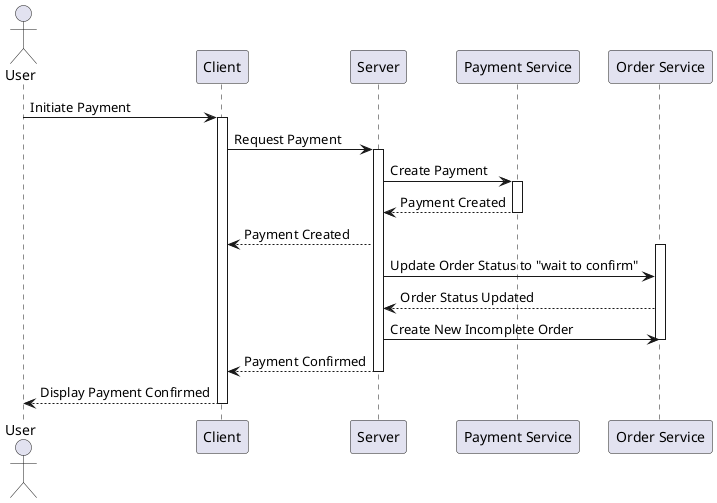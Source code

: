 @startuml
actor User
participant "Client" as Frontend
participant "Server" as Backend
participant "Payment Service" as PaymentService
participant "Order Service" as OrderService

User -> Frontend: Initiate Payment
activate Frontend

Frontend -> Backend: Request Payment
activate Backend

Backend -> PaymentService: Create Payment
activate PaymentService

PaymentService --> Backend: Payment Created
deactivate PaymentService

Backend --> Frontend: Payment Created
activate OrderService

Backend -> OrderService: Update Order Status to "wait to confirm"
OrderService --> Backend: Order Status Updated
Backend -> OrderService: Create New Incomplete Order
deactivate OrderService

Backend --> Frontend: Payment Confirmed
deactivate Backend

Frontend --> User: Display Payment Confirmed
deactivate Frontend
@enduml